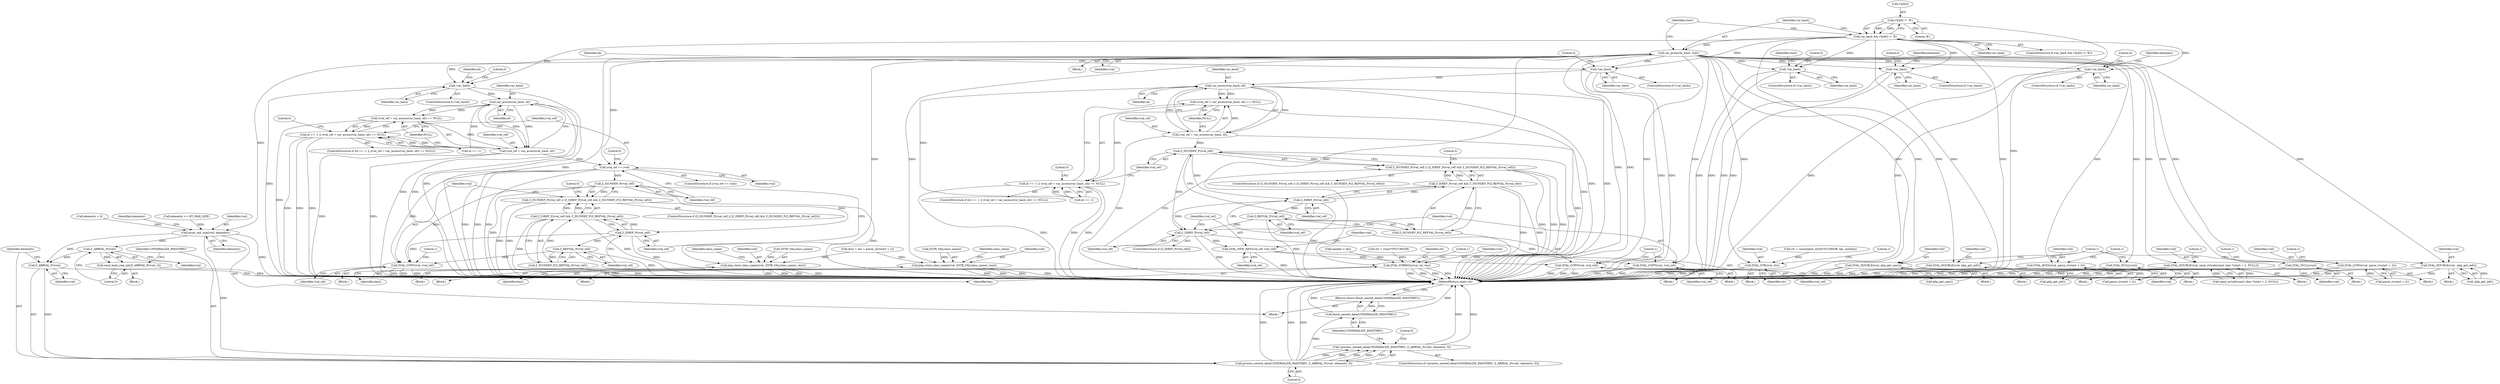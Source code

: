 digraph "0_php-src_1a23ebc1fff59bf480ca92963b36eba5c1b904c4@array" {
"1000134" [label="(Call,(*p)[0] != 'R')"];
"1000132" [label="(Call,var_hash && (*p)[0] != 'R')"];
"1000141" [label="(Call,var_push(var_hash, rval))"];
"1000395" [label="(Call,ZVAL_NULL(rval))"];
"1001255" [label="(Call,!var_hash)"];
"1001276" [label="(Call,var_access(var_hash, id))"];
"1001273" [label="(Call,(rval_ref = var_access(var_hash, id)) == NULL)"];
"1001268" [label="(Call,id == -1 || (rval_ref = var_access(var_hash, id)) == NULL)"];
"1001274" [label="(Call,rval_ref = var_access(var_hash, id))"];
"1001285" [label="(Call,Z_ISUNDEF_P(rval_ref))"];
"1001284" [label="(Call,Z_ISUNDEF_P(rval_ref) || (Z_ISREF_P(rval_ref) && Z_ISUNDEF_P(Z_REFVAL_P(rval_ref))))"];
"1001288" [label="(Call,Z_ISREF_P(rval_ref))"];
"1001287" [label="(Call,Z_ISREF_P(rval_ref) && Z_ISUNDEF_P(Z_REFVAL_P(rval_ref)))"];
"1001291" [label="(Call,Z_REFVAL_P(rval_ref))"];
"1001290" [label="(Call,Z_ISUNDEF_P(Z_REFVAL_P(rval_ref)))"];
"1001297" [label="(Call,Z_ISREF_P(rval_ref))"];
"1001300" [label="(Call,ZVAL_COPY(rval, rval_ref))"];
"1001305" [label="(Call,ZVAL_NEW_REF(rval_ref, rval_ref))"];
"1001308" [label="(Call,ZVAL_COPY(rval, rval_ref))"];
"1001345" [label="(Call,ZVAL_BOOL(rval, parse_iv(start + 2)))"];
"1001418" [label="(Call,ZVAL_DOUBLE(rval, zend_strtod((const char *)start + 2, NULL)))"];
"1001566" [label="(Call,ZVAL_LONG(rval, parse_iv(start + 2)))"];
"1001596" [label="(Call,!var_hash)"];
"1001617" [label="(Call,var_access(var_hash, id))"];
"1001614" [label="(Call,(rval_ref = var_access(var_hash, id)) == NULL)"];
"1001609" [label="(Call,id == -1 || (rval_ref = var_access(var_hash, id)) == NULL)"];
"1001615" [label="(Call,rval_ref = var_access(var_hash, id))"];
"1001625" [label="(Call,rval_ref == rval)"];
"1001633" [label="(Call,Z_ISUNDEF_P(rval_ref))"];
"1001632" [label="(Call,Z_ISUNDEF_P(rval_ref) || (Z_ISREF_P(rval_ref) && Z_ISUNDEF_P(Z_REFVAL_P(rval_ref))))"];
"1001636" [label="(Call,Z_ISREF_P(rval_ref))"];
"1001635" [label="(Call,Z_ISREF_P(rval_ref) && Z_ISUNDEF_P(Z_REFVAL_P(rval_ref)))"];
"1001639" [label="(Call,Z_REFVAL_P(rval_ref))"];
"1001638" [label="(Call,Z_ISUNDEF_P(Z_REFVAL_P(rval_ref)))"];
"1001644" [label="(Call,ZVAL_COPY(rval, rval_ref))"];
"1001685" [label="(Call,!var_hash)"];
"1002004" [label="(Call,php_store_class_name(rval, ZSTR_VAL(class_name), len2))"];
"1002030" [label="(Call,php_store_class_name(rval, ZSTR_VAL(class_name), len2))"];
"1002124" [label="(Call,ZVAL_STR(rval, str))"];
"1002145" [label="(Call,!var_hash)"];
"1002160" [label="(Call,array_init_size(rval, elements))"];
"1002167" [label="(Call,Z_ARRVAL_P(rval))"];
"1002166" [label="(Call,zend_hash_real_init(Z_ARRVAL_P(rval), 0))"];
"1002174" [label="(Call,Z_ARRVAL_P(rval))"];
"1002172" [label="(Call,process_nested_data(UNSERIALIZE_PASSTHRU, Z_ARRVAL_P(rval), elements, 0))"];
"1002171" [label="(Call,!process_nested_data(UNSERIALIZE_PASSTHRU, Z_ARRVAL_P(rval), elements, 0))"];
"1002182" [label="(Call,finish_nested_data(UNSERIALIZE_PASSTHRU))"];
"1002181" [label="(Return,return finish_nested_data(UNSERIALIZE_PASSTHRU);)"];
"1002265" [label="(Call,!var_hash)"];
"1002363" [label="(Call,ZVAL_STRINGL(rval, str, len))"];
"1002405" [label="(Call,ZVAL_DOUBLE(rval, php_get_nan()))"];
"1002420" [label="(Call,ZVAL_DOUBLE(rval, php_get_inf()))"];
"1002435" [label="(Call,ZVAL_DOUBLE(rval, -php_get_inf()))"];
"1002441" [label="(Call,ZVAL_NULL(rval))"];
"1001420" [label="(Call,zend_strtod((const char *)start + 2, NULL))"];
"1001290" [label="(Call,Z_ISUNDEF_P(Z_REFVAL_P(rval_ref)))"];
"1001609" [label="(Call,id == -1 || (rval_ref = var_access(var_hash, id)) == NULL)"];
"1001346" [label="(Identifier,rval)"];
"1001608" [label="(ControlStructure,if (id == -1 || (rval_ref = var_access(var_hash, id)) == NULL))"];
"1001289" [label="(Identifier,rval_ref)"];
"1001298" [label="(Identifier,rval_ref)"];
"1001610" [label="(Call,id == -1)"];
"1002128" [label="(Literal,1)"];
"1002182" [label="(Call,finish_nested_data(UNSERIALIZE_PASSTHRU))"];
"1001637" [label="(Identifier,rval_ref)"];
"1002270" [label="(Identifier,elements)"];
"1001283" [label="(ControlStructure,if (Z_ISUNDEF_P(rval_ref) || (Z_ISREF_P(rval_ref) && Z_ISUNDEF_P(Z_REFVAL_P(rval_ref)))))"];
"1002167" [label="(Call,Z_ARRVAL_P(rval))"];
"1001286" [label="(Identifier,rval_ref)"];
"1001692" [label="(Identifier,start)"];
"1001345" [label="(Call,ZVAL_BOOL(rval, parse_iv(start + 2)))"];
"1001688" [label="(Literal,0)"];
"1002044" [label="(Block,)"];
"1001304" [label="(Block,)"];
"1000133" [label="(Identifier,var_hash)"];
"1001617" [label="(Call,var_access(var_hash, id))"];
"1000134" [label="(Call,(*p)[0] != 'R')"];
"1001616" [label="(Identifier,rval_ref)"];
"1002164" [label="(Identifier,elements)"];
"1000140" [label="(Block,)"];
"1001340" [label="(Block,)"];
"1001297" [label="(Call,Z_ISREF_P(rval_ref))"];
"1002004" [label="(Call,php_store_class_name(rval, ZSTR_VAL(class_name), len2))"];
"1001418" [label="(Call,ZVAL_DOUBLE(rval, zend_strtod((const char *)start + 2, NULL)))"];
"1002441" [label="(Call,ZVAL_NULL(rval))"];
"1001258" [label="(Literal,0)"];
"1001648" [label="(Literal,1)"];
"1002003" [label="(Block,)"];
"1001685" [label="(Call,!var_hash)"];
"1001260" [label="(Identifier,id)"];
"1000143" [label="(Identifier,rval)"];
"1001256" [label="(Identifier,var_hash)"];
"1001282" [label="(Literal,0)"];
"1001255" [label="(Call,!var_hash)"];
"1002160" [label="(Call,array_init_size(rval, elements))"];
"1002031" [label="(Identifier,rval)"];
"1001636" [label="(Call,Z_ISREF_P(rval_ref))"];
"1002162" [label="(Identifier,elements)"];
"1002172" [label="(Call,process_nested_data(UNSERIALIZE_PASSTHRU, Z_ARRVAL_P(rval), elements, 0))"];
"1002434" [label="(Block,)"];
"1001308" [label="(Call,ZVAL_COPY(rval, rval_ref))"];
"1002180" [label="(Literal,0)"];
"1000132" [label="(Call,var_hash && (*p)[0] != 'R')"];
"1001273" [label="(Call,(rval_ref = var_access(var_hash, id)) == NULL)"];
"1001597" [label="(Identifier,var_hash)"];
"1001307" [label="(Identifier,rval_ref)"];
"1001254" [label="(ControlStructure,if (!var_hash))"];
"1001287" [label="(Call,Z_ISREF_P(rval_ref) && Z_ISUNDEF_P(Z_REFVAL_P(rval_ref)))"];
"1002308" [label="(Call,maxlen < len)"];
"1001268" [label="(Call,id == -1 || (rval_ref = var_access(var_hash, id)) == NULL)"];
"1000131" [label="(ControlStructure,if (var_hash && (*p)[0] != 'R'))"];
"1001310" [label="(Identifier,rval_ref)"];
"1001428" [label="(Literal,1)"];
"1000390" [label="(Block,)"];
"1001644" [label="(Call,ZVAL_COPY(rval, rval_ref))"];
"1001698" [label="(Call,len2 = len = parse_uiv(start + 2))"];
"1002173" [label="(Identifier,UNSERIALIZE_PASSTHRU)"];
"1002405" [label="(Call,ZVAL_DOUBLE(rval, php_get_nan()))"];
"1001632" [label="(Call,Z_ISUNDEF_P(rval_ref) || (Z_ISREF_P(rval_ref) && Z_ISUNDEF_P(Z_REFVAL_P(rval_ref))))"];
"1001645" [label="(Identifier,rval)"];
"1002171" [label="(Call,!process_nested_data(UNSERIALIZE_PASSTHRU, Z_ARRVAL_P(rval), elements, 0))"];
"1002176" [label="(Identifier,elements)"];
"1002183" [label="(Identifier,UNSERIALIZE_PASSTHRU)"];
"1001639" [label="(Call,Z_REFVAL_P(rval_ref))"];
"1001275" [label="(Identifier,rval_ref)"];
"1002032" [label="(Call,ZSTR_VAL(class_name))"];
"1002292" [label="(Block,)"];
"1001634" [label="(Identifier,rval_ref)"];
"1002320" [label="(Call,str = (char*)YYCURSOR)"];
"1002132" [label="(Block,)"];
"1001646" [label="(Identifier,rval_ref)"];
"1000135" [label="(Call,(*p)[0])"];
"1001686" [label="(Identifier,var_hash)"];
"1001285" [label="(Call,Z_ISUNDEF_P(rval_ref))"];
"1001624" [label="(ControlStructure,if (rval_ref == rval))"];
"1000395" [label="(Call,ZVAL_NULL(rval))"];
"1002125" [label="(Identifier,rval)"];
"1001573" [label="(Literal,1)"];
"1002168" [label="(Identifier,rval)"];
"1001596" [label="(Call,!var_hash)"];
"1002268" [label="(Literal,0)"];
"1002365" [label="(Identifier,str)"];
"1001306" [label="(Identifier,rval_ref)"];
"1002148" [label="(Literal,0)"];
"1001633" [label="(Call,Z_ISUNDEF_P(rval_ref))"];
"1002265" [label="(Call,!var_hash)"];
"1001623" [label="(Literal,0)"];
"1002419" [label="(Block,)"];
"1002442" [label="(Identifier,rval)"];
"1002447" [label="(MethodReturn,static int)"];
"1001627" [label="(Identifier,rval)"];
"1001291" [label="(Call,Z_REFVAL_P(rval_ref))"];
"1002144" [label="(ControlStructure,if (!var_hash))"];
"1001643" [label="(Literal,0)"];
"1002177" [label="(Literal,0)"];
"1002266" [label="(Identifier,var_hash)"];
"1001300" [label="(Call,ZVAL_COPY(rval, rval_ref))"];
"1002435" [label="(Call,ZVAL_DOUBLE(rval, -php_get_inf()))"];
"1001684" [label="(ControlStructure,if (!var_hash))"];
"1000398" [label="(Literal,1)"];
"1001288" [label="(Call,Z_ISREF_P(rval_ref))"];
"1001638" [label="(Call,Z_ISUNDEF_P(Z_REFVAL_P(rval_ref)))"];
"1001295" [label="(Literal,0)"];
"1001277" [label="(Identifier,var_hash)"];
"1001619" [label="(Identifier,id)"];
"1001301" [label="(Identifier,rval)"];
"1001618" [label="(Identifier,var_hash)"];
"1001601" [label="(Identifier,id)"];
"1000142" [label="(Identifier,var_hash)"];
"1002170" [label="(ControlStructure,if (!process_nested_data(UNSERIALIZE_PASSTHRU, Z_ARRVAL_P(rval), elements, 0)))"];
"1002174" [label="(Call,Z_ARRVAL_P(rval))"];
"1002264" [label="(ControlStructure,if (!var_hash))"];
"1002368" [label="(Literal,1)"];
"1001568" [label="(Call,parse_iv(start + 2))"];
"1002074" [label="(Call,str = unserialize_str(&YYCURSOR, len, maxlen))"];
"1001269" [label="(Call,id == -1)"];
"1002181" [label="(Return,return finish_nested_data(UNSERIALIZE_PASSTHRU);)"];
"1001589" [label="(Block,)"];
"1002422" [label="(Call,php_get_inf())"];
"1001567" [label="(Identifier,rval)"];
"1002421" [label="(Identifier,rval)"];
"1001614" [label="(Call,(rval_ref = var_access(var_hash, id)) == NULL)"];
"1001279" [label="(Identifier,NULL)"];
"1002407" [label="(Call,php_get_nan())"];
"1001276" [label="(Call,var_access(var_hash, id))"];
"1000396" [label="(Identifier,rval)"];
"1002440" [label="(Block,)"];
"1001625" [label="(Call,rval_ref == rval)"];
"1001305" [label="(Call,ZVAL_NEW_REF(rval_ref, rval_ref))"];
"1000139" [label="(Literal,'R')"];
"1002406" [label="(Identifier,rval)"];
"1001412" [label="(Block,)"];
"1001620" [label="(Identifier,NULL)"];
"1002036" [label="(Identifier,class_name)"];
"1001599" [label="(Literal,0)"];
"1000145" [label="(Identifier,start)"];
"1002364" [label="(Identifier,rval)"];
"1002126" [label="(Identifier,str)"];
"1002145" [label="(Call,!var_hash)"];
"1001292" [label="(Identifier,rval_ref)"];
"1001278" [label="(Identifier,id)"];
"1002146" [label="(Identifier,var_hash)"];
"1002154" [label="(Call,elements >= HT_MAX_SIZE)"];
"1001299" [label="(Block,)"];
"1001491" [label="(Block,)"];
"1001347" [label="(Call,parse_iv(start + 2))"];
"1002169" [label="(Literal,0)"];
"1002437" [label="(Call,-php_get_inf())"];
"1002034" [label="(Identifier,len2)"];
"1001267" [label="(ControlStructure,if (id == -1 || (rval_ref = var_access(var_hash, id)) == NULL))"];
"1001626" [label="(Identifier,rval_ref)"];
"1002005" [label="(Identifier,rval)"];
"1002366" [label="(Identifier,len)"];
"1002124" [label="(Call,ZVAL_STR(rval, str))"];
"1001284" [label="(Call,Z_ISUNDEF_P(rval_ref) || (Z_ISREF_P(rval_ref) && Z_ISUNDEF_P(Z_REFVAL_P(rval_ref))))"];
"1001635" [label="(Call,Z_ISREF_P(rval_ref) && Z_ISUNDEF_P(Z_REFVAL_P(rval_ref)))"];
"1002444" [label="(Literal,1)"];
"1002161" [label="(Identifier,rval)"];
"1001630" [label="(Literal,0)"];
"1002165" [label="(Block,)"];
"1002008" [label="(Identifier,len2)"];
"1002006" [label="(Call,ZSTR_VAL(class_name))"];
"1001566" [label="(Call,ZVAL_LONG(rval, parse_iv(start + 2)))"];
"1002363" [label="(Call,ZVAL_STRINGL(rval, str, len))"];
"1001302" [label="(Identifier,rval_ref)"];
"1001419" [label="(Identifier,rval)"];
"1002436" [label="(Identifier,rval)"];
"1001352" [label="(Literal,1)"];
"1001595" [label="(ControlStructure,if (!var_hash))"];
"1001640" [label="(Identifier,rval_ref)"];
"1002010" [label="(Identifier,class_name)"];
"1001296" [label="(ControlStructure,if (Z_ISREF_P(rval_ref)))"];
"1002175" [label="(Identifier,rval)"];
"1000141" [label="(Call,var_push(var_hash, rval))"];
"1001274" [label="(Call,rval_ref = var_access(var_hash, id))"];
"1002029" [label="(Block,)"];
"1001615" [label="(Call,rval_ref = var_access(var_hash, id))"];
"1001312" [label="(Literal,1)"];
"1002152" [label="(Identifier,elements)"];
"1002151" [label="(Call,elements < 0)"];
"1002030" [label="(Call,php_store_class_name(rval, ZSTR_VAL(class_name), len2))"];
"1002166" [label="(Call,zend_hash_real_init(Z_ARRVAL_P(rval), 0))"];
"1001309" [label="(Identifier,rval)"];
"1002404" [label="(Block,)"];
"1001631" [label="(ControlStructure,if (Z_ISUNDEF_P(rval_ref) || (Z_ISREF_P(rval_ref) && Z_ISUNDEF_P(Z_REFVAL_P(rval_ref)))))"];
"1002420" [label="(Call,ZVAL_DOUBLE(rval, php_get_inf()))"];
"1000134" -> "1000132"  [label="AST: "];
"1000134" -> "1000139"  [label="CFG: "];
"1000135" -> "1000134"  [label="AST: "];
"1000139" -> "1000134"  [label="AST: "];
"1000132" -> "1000134"  [label="CFG: "];
"1000134" -> "1002447"  [label="DDG: "];
"1000134" -> "1000132"  [label="DDG: "];
"1000134" -> "1000132"  [label="DDG: "];
"1000132" -> "1000131"  [label="AST: "];
"1000132" -> "1000133"  [label="CFG: "];
"1000133" -> "1000132"  [label="AST: "];
"1000142" -> "1000132"  [label="CFG: "];
"1000145" -> "1000132"  [label="CFG: "];
"1000132" -> "1002447"  [label="DDG: "];
"1000132" -> "1002447"  [label="DDG: "];
"1000132" -> "1002447"  [label="DDG: "];
"1000132" -> "1000141"  [label="DDG: "];
"1000132" -> "1001255"  [label="DDG: "];
"1000132" -> "1001596"  [label="DDG: "];
"1000132" -> "1001685"  [label="DDG: "];
"1000132" -> "1002145"  [label="DDG: "];
"1000132" -> "1002265"  [label="DDG: "];
"1000141" -> "1000140"  [label="AST: "];
"1000141" -> "1000143"  [label="CFG: "];
"1000142" -> "1000141"  [label="AST: "];
"1000143" -> "1000141"  [label="AST: "];
"1000145" -> "1000141"  [label="CFG: "];
"1000141" -> "1002447"  [label="DDG: "];
"1000141" -> "1002447"  [label="DDG: "];
"1000141" -> "1002447"  [label="DDG: "];
"1000141" -> "1000395"  [label="DDG: "];
"1000141" -> "1001255"  [label="DDG: "];
"1000141" -> "1001300"  [label="DDG: "];
"1000141" -> "1001308"  [label="DDG: "];
"1000141" -> "1001345"  [label="DDG: "];
"1000141" -> "1001418"  [label="DDG: "];
"1000141" -> "1001566"  [label="DDG: "];
"1000141" -> "1001596"  [label="DDG: "];
"1000141" -> "1001625"  [label="DDG: "];
"1000141" -> "1001685"  [label="DDG: "];
"1000141" -> "1002004"  [label="DDG: "];
"1000141" -> "1002030"  [label="DDG: "];
"1000141" -> "1002124"  [label="DDG: "];
"1000141" -> "1002145"  [label="DDG: "];
"1000141" -> "1002160"  [label="DDG: "];
"1000141" -> "1002265"  [label="DDG: "];
"1000141" -> "1002363"  [label="DDG: "];
"1000141" -> "1002405"  [label="DDG: "];
"1000141" -> "1002420"  [label="DDG: "];
"1000141" -> "1002435"  [label="DDG: "];
"1000141" -> "1002441"  [label="DDG: "];
"1000395" -> "1000390"  [label="AST: "];
"1000395" -> "1000396"  [label="CFG: "];
"1000396" -> "1000395"  [label="AST: "];
"1000398" -> "1000395"  [label="CFG: "];
"1000395" -> "1002447"  [label="DDG: "];
"1000395" -> "1002447"  [label="DDG: "];
"1001255" -> "1001254"  [label="AST: "];
"1001255" -> "1001256"  [label="CFG: "];
"1001256" -> "1001255"  [label="AST: "];
"1001258" -> "1001255"  [label="CFG: "];
"1001260" -> "1001255"  [label="CFG: "];
"1001255" -> "1002447"  [label="DDG: "];
"1001255" -> "1002447"  [label="DDG: "];
"1001255" -> "1001276"  [label="DDG: "];
"1001276" -> "1001274"  [label="AST: "];
"1001276" -> "1001278"  [label="CFG: "];
"1001277" -> "1001276"  [label="AST: "];
"1001278" -> "1001276"  [label="AST: "];
"1001274" -> "1001276"  [label="CFG: "];
"1001276" -> "1002447"  [label="DDG: "];
"1001276" -> "1002447"  [label="DDG: "];
"1001276" -> "1001273"  [label="DDG: "];
"1001276" -> "1001273"  [label="DDG: "];
"1001276" -> "1001274"  [label="DDG: "];
"1001276" -> "1001274"  [label="DDG: "];
"1001269" -> "1001276"  [label="DDG: "];
"1001273" -> "1001268"  [label="AST: "];
"1001273" -> "1001279"  [label="CFG: "];
"1001274" -> "1001273"  [label="AST: "];
"1001279" -> "1001273"  [label="AST: "];
"1001268" -> "1001273"  [label="CFG: "];
"1001273" -> "1002447"  [label="DDG: "];
"1001273" -> "1001268"  [label="DDG: "];
"1001274" -> "1001273"  [label="DDG: "];
"1001268" -> "1001267"  [label="AST: "];
"1001268" -> "1001269"  [label="CFG: "];
"1001269" -> "1001268"  [label="AST: "];
"1001282" -> "1001268"  [label="CFG: "];
"1001286" -> "1001268"  [label="CFG: "];
"1001268" -> "1002447"  [label="DDG: "];
"1001268" -> "1002447"  [label="DDG: "];
"1001268" -> "1002447"  [label="DDG: "];
"1001269" -> "1001268"  [label="DDG: "];
"1001269" -> "1001268"  [label="DDG: "];
"1001275" -> "1001274"  [label="AST: "];
"1001279" -> "1001274"  [label="CFG: "];
"1001274" -> "1002447"  [label="DDG: "];
"1001274" -> "1002447"  [label="DDG: "];
"1001274" -> "1001285"  [label="DDG: "];
"1001285" -> "1001284"  [label="AST: "];
"1001285" -> "1001286"  [label="CFG: "];
"1001286" -> "1001285"  [label="AST: "];
"1001289" -> "1001285"  [label="CFG: "];
"1001284" -> "1001285"  [label="CFG: "];
"1001285" -> "1002447"  [label="DDG: "];
"1001285" -> "1001284"  [label="DDG: "];
"1001285" -> "1001288"  [label="DDG: "];
"1001285" -> "1001297"  [label="DDG: "];
"1001284" -> "1001283"  [label="AST: "];
"1001284" -> "1001287"  [label="CFG: "];
"1001287" -> "1001284"  [label="AST: "];
"1001295" -> "1001284"  [label="CFG: "];
"1001298" -> "1001284"  [label="CFG: "];
"1001284" -> "1002447"  [label="DDG: "];
"1001284" -> "1002447"  [label="DDG: "];
"1001284" -> "1002447"  [label="DDG: "];
"1001287" -> "1001284"  [label="DDG: "];
"1001287" -> "1001284"  [label="DDG: "];
"1001288" -> "1001287"  [label="AST: "];
"1001288" -> "1001289"  [label="CFG: "];
"1001289" -> "1001288"  [label="AST: "];
"1001292" -> "1001288"  [label="CFG: "];
"1001287" -> "1001288"  [label="CFG: "];
"1001288" -> "1002447"  [label="DDG: "];
"1001288" -> "1001287"  [label="DDG: "];
"1001288" -> "1001291"  [label="DDG: "];
"1001288" -> "1001297"  [label="DDG: "];
"1001287" -> "1001290"  [label="CFG: "];
"1001290" -> "1001287"  [label="AST: "];
"1001287" -> "1002447"  [label="DDG: "];
"1001287" -> "1002447"  [label="DDG: "];
"1001290" -> "1001287"  [label="DDG: "];
"1001291" -> "1001290"  [label="AST: "];
"1001291" -> "1001292"  [label="CFG: "];
"1001292" -> "1001291"  [label="AST: "];
"1001290" -> "1001291"  [label="CFG: "];
"1001291" -> "1002447"  [label="DDG: "];
"1001291" -> "1001290"  [label="DDG: "];
"1001291" -> "1001297"  [label="DDG: "];
"1001290" -> "1002447"  [label="DDG: "];
"1001297" -> "1001296"  [label="AST: "];
"1001297" -> "1001298"  [label="CFG: "];
"1001298" -> "1001297"  [label="AST: "];
"1001301" -> "1001297"  [label="CFG: "];
"1001306" -> "1001297"  [label="CFG: "];
"1001297" -> "1002447"  [label="DDG: "];
"1001297" -> "1001300"  [label="DDG: "];
"1001297" -> "1001305"  [label="DDG: "];
"1001300" -> "1001299"  [label="AST: "];
"1001300" -> "1001302"  [label="CFG: "];
"1001301" -> "1001300"  [label="AST: "];
"1001302" -> "1001300"  [label="AST: "];
"1001312" -> "1001300"  [label="CFG: "];
"1001300" -> "1002447"  [label="DDG: "];
"1001300" -> "1002447"  [label="DDG: "];
"1001300" -> "1002447"  [label="DDG: "];
"1001305" -> "1001304"  [label="AST: "];
"1001305" -> "1001307"  [label="CFG: "];
"1001306" -> "1001305"  [label="AST: "];
"1001307" -> "1001305"  [label="AST: "];
"1001309" -> "1001305"  [label="CFG: "];
"1001305" -> "1002447"  [label="DDG: "];
"1001305" -> "1001308"  [label="DDG: "];
"1001308" -> "1001304"  [label="AST: "];
"1001308" -> "1001310"  [label="CFG: "];
"1001309" -> "1001308"  [label="AST: "];
"1001310" -> "1001308"  [label="AST: "];
"1001312" -> "1001308"  [label="CFG: "];
"1001308" -> "1002447"  [label="DDG: "];
"1001308" -> "1002447"  [label="DDG: "];
"1001308" -> "1002447"  [label="DDG: "];
"1001345" -> "1001340"  [label="AST: "];
"1001345" -> "1001347"  [label="CFG: "];
"1001346" -> "1001345"  [label="AST: "];
"1001347" -> "1001345"  [label="AST: "];
"1001352" -> "1001345"  [label="CFG: "];
"1001345" -> "1002447"  [label="DDG: "];
"1001345" -> "1002447"  [label="DDG: "];
"1001345" -> "1002447"  [label="DDG: "];
"1001347" -> "1001345"  [label="DDG: "];
"1001418" -> "1001412"  [label="AST: "];
"1001418" -> "1001420"  [label="CFG: "];
"1001419" -> "1001418"  [label="AST: "];
"1001420" -> "1001418"  [label="AST: "];
"1001428" -> "1001418"  [label="CFG: "];
"1001418" -> "1002447"  [label="DDG: "];
"1001418" -> "1002447"  [label="DDG: "];
"1001418" -> "1002447"  [label="DDG: "];
"1001420" -> "1001418"  [label="DDG: "];
"1001420" -> "1001418"  [label="DDG: "];
"1001566" -> "1001491"  [label="AST: "];
"1001566" -> "1001568"  [label="CFG: "];
"1001567" -> "1001566"  [label="AST: "];
"1001568" -> "1001566"  [label="AST: "];
"1001573" -> "1001566"  [label="CFG: "];
"1001566" -> "1002447"  [label="DDG: "];
"1001566" -> "1002447"  [label="DDG: "];
"1001566" -> "1002447"  [label="DDG: "];
"1001568" -> "1001566"  [label="DDG: "];
"1001596" -> "1001595"  [label="AST: "];
"1001596" -> "1001597"  [label="CFG: "];
"1001597" -> "1001596"  [label="AST: "];
"1001599" -> "1001596"  [label="CFG: "];
"1001601" -> "1001596"  [label="CFG: "];
"1001596" -> "1002447"  [label="DDG: "];
"1001596" -> "1002447"  [label="DDG: "];
"1001596" -> "1001617"  [label="DDG: "];
"1001617" -> "1001615"  [label="AST: "];
"1001617" -> "1001619"  [label="CFG: "];
"1001618" -> "1001617"  [label="AST: "];
"1001619" -> "1001617"  [label="AST: "];
"1001615" -> "1001617"  [label="CFG: "];
"1001617" -> "1002447"  [label="DDG: "];
"1001617" -> "1002447"  [label="DDG: "];
"1001617" -> "1001614"  [label="DDG: "];
"1001617" -> "1001614"  [label="DDG: "];
"1001617" -> "1001615"  [label="DDG: "];
"1001617" -> "1001615"  [label="DDG: "];
"1001610" -> "1001617"  [label="DDG: "];
"1001614" -> "1001609"  [label="AST: "];
"1001614" -> "1001620"  [label="CFG: "];
"1001615" -> "1001614"  [label="AST: "];
"1001620" -> "1001614"  [label="AST: "];
"1001609" -> "1001614"  [label="CFG: "];
"1001614" -> "1002447"  [label="DDG: "];
"1001614" -> "1001609"  [label="DDG: "];
"1001615" -> "1001614"  [label="DDG: "];
"1001609" -> "1001608"  [label="AST: "];
"1001609" -> "1001610"  [label="CFG: "];
"1001610" -> "1001609"  [label="AST: "];
"1001623" -> "1001609"  [label="CFG: "];
"1001626" -> "1001609"  [label="CFG: "];
"1001609" -> "1002447"  [label="DDG: "];
"1001609" -> "1002447"  [label="DDG: "];
"1001609" -> "1002447"  [label="DDG: "];
"1001610" -> "1001609"  [label="DDG: "];
"1001610" -> "1001609"  [label="DDG: "];
"1001616" -> "1001615"  [label="AST: "];
"1001620" -> "1001615"  [label="CFG: "];
"1001615" -> "1002447"  [label="DDG: "];
"1001615" -> "1002447"  [label="DDG: "];
"1001615" -> "1001625"  [label="DDG: "];
"1001625" -> "1001624"  [label="AST: "];
"1001625" -> "1001627"  [label="CFG: "];
"1001626" -> "1001625"  [label="AST: "];
"1001627" -> "1001625"  [label="AST: "];
"1001630" -> "1001625"  [label="CFG: "];
"1001634" -> "1001625"  [label="CFG: "];
"1001625" -> "1002447"  [label="DDG: "];
"1001625" -> "1002447"  [label="DDG: "];
"1001625" -> "1002447"  [label="DDG: "];
"1001625" -> "1001633"  [label="DDG: "];
"1001625" -> "1001644"  [label="DDG: "];
"1001633" -> "1001632"  [label="AST: "];
"1001633" -> "1001634"  [label="CFG: "];
"1001634" -> "1001633"  [label="AST: "];
"1001637" -> "1001633"  [label="CFG: "];
"1001632" -> "1001633"  [label="CFG: "];
"1001633" -> "1002447"  [label="DDG: "];
"1001633" -> "1001632"  [label="DDG: "];
"1001633" -> "1001636"  [label="DDG: "];
"1001633" -> "1001644"  [label="DDG: "];
"1001632" -> "1001631"  [label="AST: "];
"1001632" -> "1001635"  [label="CFG: "];
"1001635" -> "1001632"  [label="AST: "];
"1001643" -> "1001632"  [label="CFG: "];
"1001645" -> "1001632"  [label="CFG: "];
"1001632" -> "1002447"  [label="DDG: "];
"1001632" -> "1002447"  [label="DDG: "];
"1001632" -> "1002447"  [label="DDG: "];
"1001635" -> "1001632"  [label="DDG: "];
"1001635" -> "1001632"  [label="DDG: "];
"1001636" -> "1001635"  [label="AST: "];
"1001636" -> "1001637"  [label="CFG: "];
"1001637" -> "1001636"  [label="AST: "];
"1001640" -> "1001636"  [label="CFG: "];
"1001635" -> "1001636"  [label="CFG: "];
"1001636" -> "1002447"  [label="DDG: "];
"1001636" -> "1001635"  [label="DDG: "];
"1001636" -> "1001639"  [label="DDG: "];
"1001636" -> "1001644"  [label="DDG: "];
"1001635" -> "1001638"  [label="CFG: "];
"1001638" -> "1001635"  [label="AST: "];
"1001635" -> "1002447"  [label="DDG: "];
"1001635" -> "1002447"  [label="DDG: "];
"1001638" -> "1001635"  [label="DDG: "];
"1001639" -> "1001638"  [label="AST: "];
"1001639" -> "1001640"  [label="CFG: "];
"1001640" -> "1001639"  [label="AST: "];
"1001638" -> "1001639"  [label="CFG: "];
"1001639" -> "1002447"  [label="DDG: "];
"1001639" -> "1001638"  [label="DDG: "];
"1001639" -> "1001644"  [label="DDG: "];
"1001638" -> "1002447"  [label="DDG: "];
"1001644" -> "1001589"  [label="AST: "];
"1001644" -> "1001646"  [label="CFG: "];
"1001645" -> "1001644"  [label="AST: "];
"1001646" -> "1001644"  [label="AST: "];
"1001648" -> "1001644"  [label="CFG: "];
"1001644" -> "1002447"  [label="DDG: "];
"1001644" -> "1002447"  [label="DDG: "];
"1001644" -> "1002447"  [label="DDG: "];
"1001685" -> "1001684"  [label="AST: "];
"1001685" -> "1001686"  [label="CFG: "];
"1001686" -> "1001685"  [label="AST: "];
"1001688" -> "1001685"  [label="CFG: "];
"1001692" -> "1001685"  [label="CFG: "];
"1001685" -> "1002447"  [label="DDG: "];
"1001685" -> "1002447"  [label="DDG: "];
"1002004" -> "1002003"  [label="AST: "];
"1002004" -> "1002008"  [label="CFG: "];
"1002005" -> "1002004"  [label="AST: "];
"1002006" -> "1002004"  [label="AST: "];
"1002008" -> "1002004"  [label="AST: "];
"1002010" -> "1002004"  [label="CFG: "];
"1002004" -> "1002447"  [label="DDG: "];
"1002004" -> "1002447"  [label="DDG: "];
"1002004" -> "1002447"  [label="DDG: "];
"1002004" -> "1002447"  [label="DDG: "];
"1002006" -> "1002004"  [label="DDG: "];
"1001698" -> "1002004"  [label="DDG: "];
"1002030" -> "1002029"  [label="AST: "];
"1002030" -> "1002034"  [label="CFG: "];
"1002031" -> "1002030"  [label="AST: "];
"1002032" -> "1002030"  [label="AST: "];
"1002034" -> "1002030"  [label="AST: "];
"1002036" -> "1002030"  [label="CFG: "];
"1002030" -> "1002447"  [label="DDG: "];
"1002030" -> "1002447"  [label="DDG: "];
"1002030" -> "1002447"  [label="DDG: "];
"1002030" -> "1002447"  [label="DDG: "];
"1002032" -> "1002030"  [label="DDG: "];
"1001698" -> "1002030"  [label="DDG: "];
"1002124" -> "1002044"  [label="AST: "];
"1002124" -> "1002126"  [label="CFG: "];
"1002125" -> "1002124"  [label="AST: "];
"1002126" -> "1002124"  [label="AST: "];
"1002128" -> "1002124"  [label="CFG: "];
"1002124" -> "1002447"  [label="DDG: "];
"1002124" -> "1002447"  [label="DDG: "];
"1002124" -> "1002447"  [label="DDG: "];
"1002074" -> "1002124"  [label="DDG: "];
"1002145" -> "1002144"  [label="AST: "];
"1002145" -> "1002146"  [label="CFG: "];
"1002146" -> "1002145"  [label="AST: "];
"1002148" -> "1002145"  [label="CFG: "];
"1002152" -> "1002145"  [label="CFG: "];
"1002145" -> "1002447"  [label="DDG: "];
"1002145" -> "1002447"  [label="DDG: "];
"1002160" -> "1002132"  [label="AST: "];
"1002160" -> "1002162"  [label="CFG: "];
"1002161" -> "1002160"  [label="AST: "];
"1002162" -> "1002160"  [label="AST: "];
"1002164" -> "1002160"  [label="CFG: "];
"1002160" -> "1002447"  [label="DDG: "];
"1002151" -> "1002160"  [label="DDG: "];
"1002154" -> "1002160"  [label="DDG: "];
"1002160" -> "1002167"  [label="DDG: "];
"1002160" -> "1002174"  [label="DDG: "];
"1002160" -> "1002172"  [label="DDG: "];
"1002167" -> "1002166"  [label="AST: "];
"1002167" -> "1002168"  [label="CFG: "];
"1002168" -> "1002167"  [label="AST: "];
"1002169" -> "1002167"  [label="CFG: "];
"1002167" -> "1002166"  [label="DDG: "];
"1002167" -> "1002174"  [label="DDG: "];
"1002166" -> "1002165"  [label="AST: "];
"1002166" -> "1002169"  [label="CFG: "];
"1002169" -> "1002166"  [label="AST: "];
"1002173" -> "1002166"  [label="CFG: "];
"1002166" -> "1002447"  [label="DDG: "];
"1002174" -> "1002172"  [label="AST: "];
"1002174" -> "1002175"  [label="CFG: "];
"1002175" -> "1002174"  [label="AST: "];
"1002176" -> "1002174"  [label="CFG: "];
"1002174" -> "1002447"  [label="DDG: "];
"1002174" -> "1002172"  [label="DDG: "];
"1002172" -> "1002171"  [label="AST: "];
"1002172" -> "1002177"  [label="CFG: "];
"1002173" -> "1002172"  [label="AST: "];
"1002176" -> "1002172"  [label="AST: "];
"1002177" -> "1002172"  [label="AST: "];
"1002171" -> "1002172"  [label="CFG: "];
"1002172" -> "1002447"  [label="DDG: "];
"1002172" -> "1002447"  [label="DDG: "];
"1002172" -> "1002447"  [label="DDG: "];
"1002172" -> "1002171"  [label="DDG: "];
"1002172" -> "1002171"  [label="DDG: "];
"1002172" -> "1002171"  [label="DDG: "];
"1002172" -> "1002171"  [label="DDG: "];
"1002172" -> "1002182"  [label="DDG: "];
"1002171" -> "1002170"  [label="AST: "];
"1002180" -> "1002171"  [label="CFG: "];
"1002183" -> "1002171"  [label="CFG: "];
"1002171" -> "1002447"  [label="DDG: "];
"1002171" -> "1002447"  [label="DDG: "];
"1002182" -> "1002181"  [label="AST: "];
"1002182" -> "1002183"  [label="CFG: "];
"1002183" -> "1002182"  [label="AST: "];
"1002181" -> "1002182"  [label="CFG: "];
"1002182" -> "1002447"  [label="DDG: "];
"1002182" -> "1002447"  [label="DDG: "];
"1002182" -> "1002181"  [label="DDG: "];
"1002181" -> "1002132"  [label="AST: "];
"1002447" -> "1002181"  [label="CFG: "];
"1002181" -> "1002447"  [label="DDG: "];
"1002265" -> "1002264"  [label="AST: "];
"1002265" -> "1002266"  [label="CFG: "];
"1002266" -> "1002265"  [label="AST: "];
"1002268" -> "1002265"  [label="CFG: "];
"1002270" -> "1002265"  [label="CFG: "];
"1002265" -> "1002447"  [label="DDG: "];
"1002265" -> "1002447"  [label="DDG: "];
"1002363" -> "1002292"  [label="AST: "];
"1002363" -> "1002366"  [label="CFG: "];
"1002364" -> "1002363"  [label="AST: "];
"1002365" -> "1002363"  [label="AST: "];
"1002366" -> "1002363"  [label="AST: "];
"1002368" -> "1002363"  [label="CFG: "];
"1002363" -> "1002447"  [label="DDG: "];
"1002363" -> "1002447"  [label="DDG: "];
"1002363" -> "1002447"  [label="DDG: "];
"1002363" -> "1002447"  [label="DDG: "];
"1002320" -> "1002363"  [label="DDG: "];
"1002308" -> "1002363"  [label="DDG: "];
"1002405" -> "1002404"  [label="AST: "];
"1002405" -> "1002407"  [label="CFG: "];
"1002406" -> "1002405"  [label="AST: "];
"1002407" -> "1002405"  [label="AST: "];
"1002444" -> "1002405"  [label="CFG: "];
"1002405" -> "1002447"  [label="DDG: "];
"1002405" -> "1002447"  [label="DDG: "];
"1002405" -> "1002447"  [label="DDG: "];
"1002420" -> "1002419"  [label="AST: "];
"1002420" -> "1002422"  [label="CFG: "];
"1002421" -> "1002420"  [label="AST: "];
"1002422" -> "1002420"  [label="AST: "];
"1002444" -> "1002420"  [label="CFG: "];
"1002420" -> "1002447"  [label="DDG: "];
"1002420" -> "1002447"  [label="DDG: "];
"1002420" -> "1002447"  [label="DDG: "];
"1002435" -> "1002434"  [label="AST: "];
"1002435" -> "1002437"  [label="CFG: "];
"1002436" -> "1002435"  [label="AST: "];
"1002437" -> "1002435"  [label="AST: "];
"1002444" -> "1002435"  [label="CFG: "];
"1002435" -> "1002447"  [label="DDG: "];
"1002435" -> "1002447"  [label="DDG: "];
"1002435" -> "1002447"  [label="DDG: "];
"1002437" -> "1002435"  [label="DDG: "];
"1002441" -> "1002440"  [label="AST: "];
"1002441" -> "1002442"  [label="CFG: "];
"1002442" -> "1002441"  [label="AST: "];
"1002444" -> "1002441"  [label="CFG: "];
"1002441" -> "1002447"  [label="DDG: "];
"1002441" -> "1002447"  [label="DDG: "];
}
